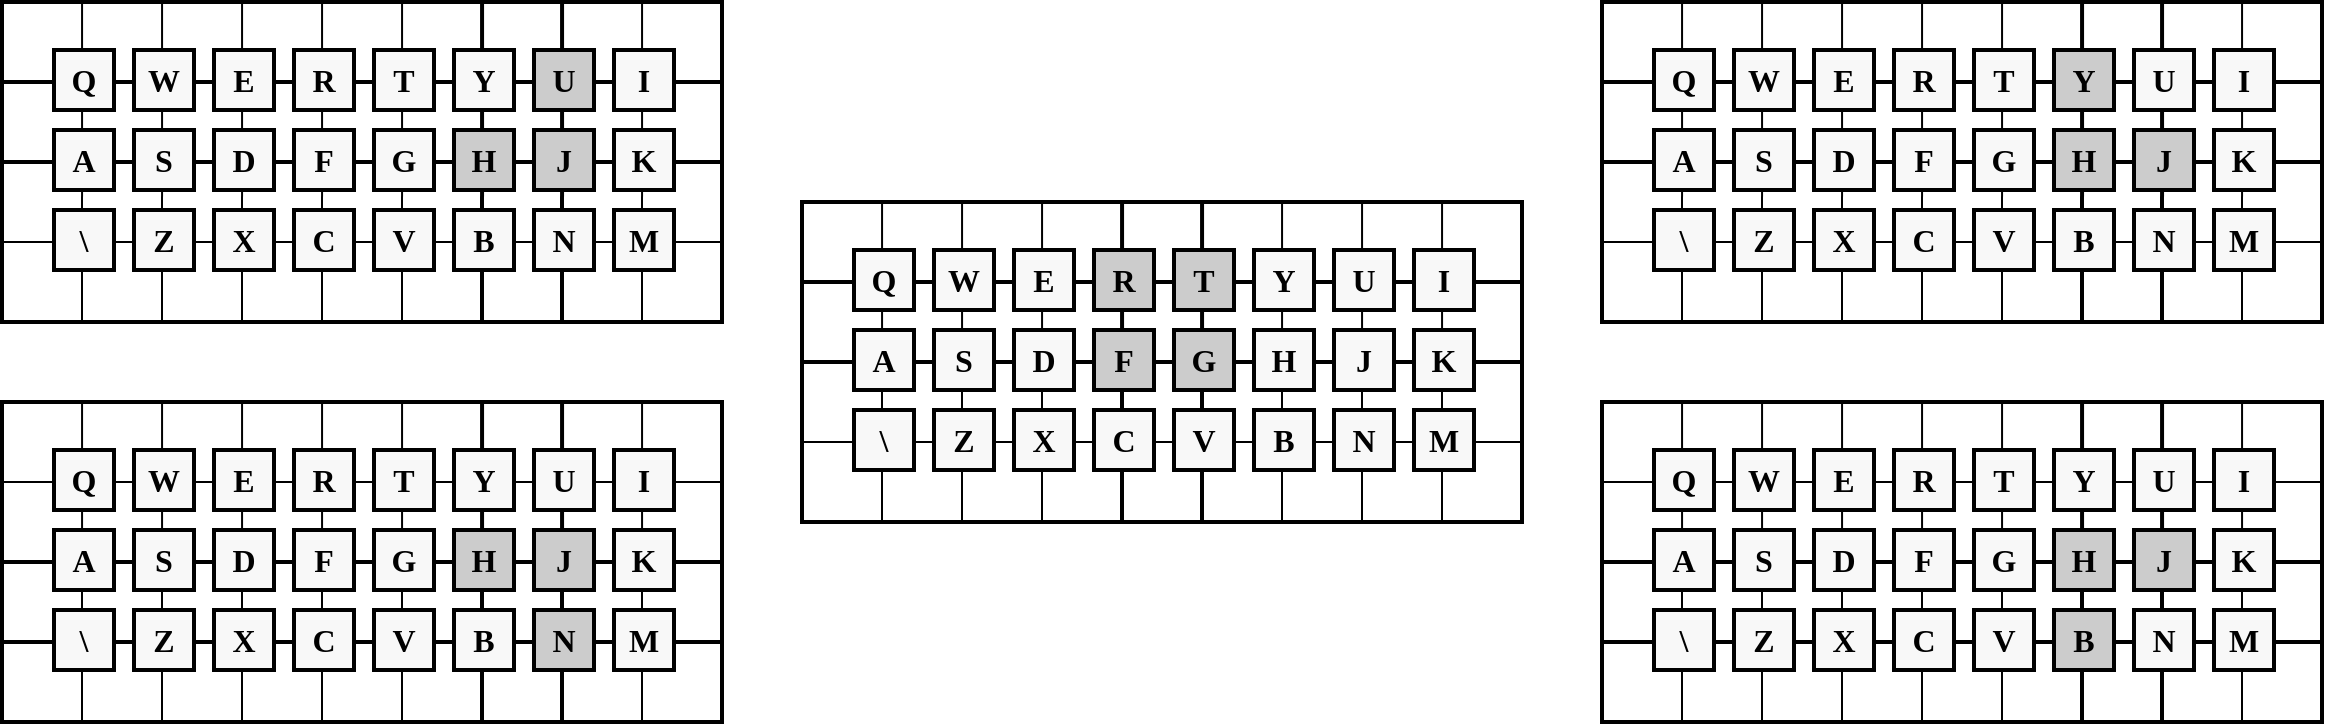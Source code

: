 <mxfile version="20.2.3" type="device"><diagram id="WP-KsI4heVfFqWbR1uX5" name="Page-1"><mxGraphModel dx="1564" dy="990" grid="1" gridSize="10" guides="1" tooltips="1" connect="1" arrows="1" fold="1" page="1" pageScale="1" pageWidth="1920" pageHeight="1200" math="0" shadow="0"><root><mxCell id="0"/><mxCell id="1" parent="0"/><mxCell id="i1GsO63XyOZ_A5ensuWM-1" value="" style="rounded=0;whiteSpace=wrap;html=1;strokeWidth=2;" vertex="1" parent="1"><mxGeometry x="120" y="240" width="360" height="160" as="geometry"/></mxCell><mxCell id="i1GsO63XyOZ_A5ensuWM-2" value="" style="endArrow=none;html=1;rounded=0;exitX=0;exitY=0.25;exitDx=0;exitDy=0;entryX=1;entryY=0.25;entryDx=0;entryDy=0;strokeWidth=2;" edge="1" parent="1"><mxGeometry width="50" height="50" relative="1" as="geometry"><mxPoint x="120" y="280" as="sourcePoint"/><mxPoint x="480" y="280" as="targetPoint"/></mxGeometry></mxCell><mxCell id="i1GsO63XyOZ_A5ensuWM-3" value="" style="endArrow=none;html=1;rounded=0;exitX=0;exitY=0.25;exitDx=0;exitDy=0;entryX=1;entryY=0.25;entryDx=0;entryDy=0;strokeWidth=2;" edge="1" parent="1"><mxGeometry width="50" height="50" relative="1" as="geometry"><mxPoint x="120" y="320" as="sourcePoint"/><mxPoint x="480" y="320" as="targetPoint"/></mxGeometry></mxCell><mxCell id="i1GsO63XyOZ_A5ensuWM-4" value="" style="endArrow=none;html=1;rounded=0;exitX=0;exitY=0.25;exitDx=0;exitDy=0;entryX=1;entryY=0.25;entryDx=0;entryDy=0;strokeWidth=1;" edge="1" parent="1"><mxGeometry width="50" height="50" relative="1" as="geometry"><mxPoint x="120" y="360" as="sourcePoint"/><mxPoint x="480" y="360" as="targetPoint"/></mxGeometry></mxCell><mxCell id="i1GsO63XyOZ_A5ensuWM-5" value="" style="endArrow=none;html=1;rounded=0;exitX=0;exitY=0.25;exitDx=0;exitDy=0;entryX=1;entryY=0.25;entryDx=0;entryDy=0;strokeWidth=1;" edge="1" parent="1"><mxGeometry width="50" height="50" relative="1" as="geometry"><mxPoint x="120" y="400" as="sourcePoint"/><mxPoint x="480" y="400" as="targetPoint"/></mxGeometry></mxCell><mxCell id="i1GsO63XyOZ_A5ensuWM-6" value="" style="endArrow=none;html=1;rounded=0;strokeWidth=1;exitX=0.114;exitY=0.005;exitDx=0;exitDy=0;exitPerimeter=0;" edge="1" parent="1"><mxGeometry width="50" height="50" relative="1" as="geometry"><mxPoint x="160.04" y="241" as="sourcePoint"/><mxPoint x="160" y="400" as="targetPoint"/></mxGeometry></mxCell><mxCell id="i1GsO63XyOZ_A5ensuWM-7" value="" style="endArrow=none;html=1;rounded=0;strokeWidth=1;exitX=0.114;exitY=0.005;exitDx=0;exitDy=0;exitPerimeter=0;" edge="1" parent="1"><mxGeometry width="50" height="50" relative="1" as="geometry"><mxPoint x="200.04" y="241" as="sourcePoint"/><mxPoint x="200" y="400" as="targetPoint"/></mxGeometry></mxCell><mxCell id="i1GsO63XyOZ_A5ensuWM-8" value="" style="endArrow=none;html=1;rounded=0;strokeWidth=1;exitX=0.114;exitY=0.005;exitDx=0;exitDy=0;exitPerimeter=0;" edge="1" parent="1"><mxGeometry width="50" height="50" relative="1" as="geometry"><mxPoint x="240.04" y="241" as="sourcePoint"/><mxPoint x="240" y="400" as="targetPoint"/></mxGeometry></mxCell><mxCell id="i1GsO63XyOZ_A5ensuWM-9" value="" style="endArrow=none;html=1;rounded=0;strokeWidth=1;exitX=0.114;exitY=0.005;exitDx=0;exitDy=0;exitPerimeter=0;" edge="1" parent="1"><mxGeometry width="50" height="50" relative="1" as="geometry"><mxPoint x="280.04" y="241" as="sourcePoint"/><mxPoint x="280" y="400" as="targetPoint"/></mxGeometry></mxCell><mxCell id="i1GsO63XyOZ_A5ensuWM-10" value="" style="endArrow=none;html=1;rounded=0;strokeWidth=1;exitX=0.114;exitY=0.005;exitDx=0;exitDy=0;exitPerimeter=0;" edge="1" parent="1"><mxGeometry width="50" height="50" relative="1" as="geometry"><mxPoint x="320.04" y="241" as="sourcePoint"/><mxPoint x="320" y="400" as="targetPoint"/></mxGeometry></mxCell><mxCell id="i1GsO63XyOZ_A5ensuWM-11" value="" style="endArrow=none;html=1;rounded=0;strokeWidth=2;exitX=0.114;exitY=0.005;exitDx=0;exitDy=0;exitPerimeter=0;" edge="1" parent="1"><mxGeometry width="50" height="50" relative="1" as="geometry"><mxPoint x="360.04" y="241" as="sourcePoint"/><mxPoint x="360" y="400" as="targetPoint"/></mxGeometry></mxCell><mxCell id="i1GsO63XyOZ_A5ensuWM-12" value="" style="endArrow=none;html=1;rounded=0;strokeWidth=2;exitX=0.114;exitY=0.005;exitDx=0;exitDy=0;exitPerimeter=0;" edge="1" parent="1"><mxGeometry width="50" height="50" relative="1" as="geometry"><mxPoint x="400.04" y="241" as="sourcePoint"/><mxPoint x="400" y="400" as="targetPoint"/></mxGeometry></mxCell><mxCell id="i1GsO63XyOZ_A5ensuWM-13" value="" style="endArrow=none;html=1;rounded=0;strokeWidth=1;exitX=0.114;exitY=0.005;exitDx=0;exitDy=0;exitPerimeter=0;" edge="1" parent="1"><mxGeometry width="50" height="50" relative="1" as="geometry"><mxPoint x="440.04" y="241" as="sourcePoint"/><mxPoint x="440" y="400" as="targetPoint"/></mxGeometry></mxCell><mxCell id="i1GsO63XyOZ_A5ensuWM-14" value="Q" style="rounded=0;whiteSpace=wrap;html=1;strokeWidth=2;fontSize=16;fontFamily=Fira Code;fontSource=https%3A%2F%2Ffonts.googleapis.com%2Fcss%3Ffamily%3DFira%2BCode;fontStyle=1;fillColor=#F8F8F8;" vertex="1" parent="1"><mxGeometry x="146" y="264" width="30" height="30" as="geometry"/></mxCell><mxCell id="i1GsO63XyOZ_A5ensuWM-50" value="W" style="rounded=0;whiteSpace=wrap;html=1;strokeWidth=2;fontSize=16;fontFamily=Fira Code;fontSource=https%3A%2F%2Ffonts.googleapis.com%2Fcss%3Ffamily%3DFira%2BCode;fontStyle=1;fillColor=#F8F8F8;" vertex="1" parent="1"><mxGeometry x="186" y="264" width="30" height="30" as="geometry"/></mxCell><mxCell id="i1GsO63XyOZ_A5ensuWM-51" value="E" style="rounded=0;whiteSpace=wrap;html=1;strokeWidth=2;fontSize=16;fontFamily=Fira Code;fontSource=https%3A%2F%2Ffonts.googleapis.com%2Fcss%3Ffamily%3DFira%2BCode;fontStyle=1;fillColor=#F8F8F8;" vertex="1" parent="1"><mxGeometry x="226" y="264" width="30" height="30" as="geometry"/></mxCell><mxCell id="i1GsO63XyOZ_A5ensuWM-52" value="R" style="rounded=0;whiteSpace=wrap;html=1;strokeWidth=2;fontSize=16;fontFamily=Fira Code;fontSource=https%3A%2F%2Ffonts.googleapis.com%2Fcss%3Ffamily%3DFira%2BCode;fontStyle=1;fillColor=#F8F8F8;" vertex="1" parent="1"><mxGeometry x="266" y="264" width="30" height="30" as="geometry"/></mxCell><mxCell id="i1GsO63XyOZ_A5ensuWM-53" value="T" style="rounded=0;whiteSpace=wrap;html=1;strokeWidth=2;fontSize=16;fontFamily=Fira Code;fontSource=https%3A%2F%2Ffonts.googleapis.com%2Fcss%3Ffamily%3DFira%2BCode;fontStyle=1;fillColor=#F8F8F8;" vertex="1" parent="1"><mxGeometry x="306" y="264" width="30" height="30" as="geometry"/></mxCell><mxCell id="i1GsO63XyOZ_A5ensuWM-54" value="Y" style="rounded=0;whiteSpace=wrap;html=1;strokeWidth=2;fontSize=16;fontFamily=Fira Code;fontSource=https%3A%2F%2Ffonts.googleapis.com%2Fcss%3Ffamily%3DFira%2BCode;fontStyle=1;fillColor=#F8F8F8;" vertex="1" parent="1"><mxGeometry x="346" y="264" width="30" height="30" as="geometry"/></mxCell><mxCell id="i1GsO63XyOZ_A5ensuWM-55" value="U" style="rounded=0;whiteSpace=wrap;html=1;strokeWidth=2;fontSize=16;fontFamily=Fira Code;fontSource=https%3A%2F%2Ffonts.googleapis.com%2Fcss%3Ffamily%3DFira%2BCode;fontStyle=1;fillColor=#CCCCCC;" vertex="1" parent="1"><mxGeometry x="386" y="264" width="30" height="30" as="geometry"/></mxCell><mxCell id="i1GsO63XyOZ_A5ensuWM-56" value="I" style="rounded=0;whiteSpace=wrap;html=1;strokeWidth=2;fontSize=16;fontFamily=Fira Code;fontSource=https%3A%2F%2Ffonts.googleapis.com%2Fcss%3Ffamily%3DFira%2BCode;fontStyle=1;fillColor=#F8F8F8;" vertex="1" parent="1"><mxGeometry x="426" y="264" width="30" height="30" as="geometry"/></mxCell><mxCell id="i1GsO63XyOZ_A5ensuWM-57" value="A" style="rounded=0;whiteSpace=wrap;html=1;strokeWidth=2;fontSize=16;fontFamily=Fira Code;fontSource=https%3A%2F%2Ffonts.googleapis.com%2Fcss%3Ffamily%3DFira%2BCode;fontStyle=1;fillColor=#F8F8F8;" vertex="1" parent="1"><mxGeometry x="146" y="304" width="30" height="30" as="geometry"/></mxCell><mxCell id="i1GsO63XyOZ_A5ensuWM-58" value="S" style="rounded=0;whiteSpace=wrap;html=1;strokeWidth=2;fontSize=16;fontFamily=Fira Code;fontSource=https%3A%2F%2Ffonts.googleapis.com%2Fcss%3Ffamily%3DFira%2BCode;fontStyle=1;fillColor=#F8F8F8;" vertex="1" parent="1"><mxGeometry x="186" y="304" width="30" height="30" as="geometry"/></mxCell><mxCell id="i1GsO63XyOZ_A5ensuWM-59" value="D" style="rounded=0;whiteSpace=wrap;html=1;strokeWidth=2;fontSize=16;fontFamily=Fira Code;fontSource=https%3A%2F%2Ffonts.googleapis.com%2Fcss%3Ffamily%3DFira%2BCode;fontStyle=1;fillColor=#F8F8F8;" vertex="1" parent="1"><mxGeometry x="226" y="304" width="30" height="30" as="geometry"/></mxCell><mxCell id="i1GsO63XyOZ_A5ensuWM-60" value="F" style="rounded=0;whiteSpace=wrap;html=1;strokeWidth=2;fontSize=16;fontFamily=Fira Code;fontSource=https%3A%2F%2Ffonts.googleapis.com%2Fcss%3Ffamily%3DFira%2BCode;fontStyle=1;fillColor=#F8F8F8;" vertex="1" parent="1"><mxGeometry x="266" y="304" width="30" height="30" as="geometry"/></mxCell><mxCell id="i1GsO63XyOZ_A5ensuWM-61" value="G" style="rounded=0;whiteSpace=wrap;html=1;strokeWidth=2;fontSize=16;fontFamily=Fira Code;fontSource=https%3A%2F%2Ffonts.googleapis.com%2Fcss%3Ffamily%3DFira%2BCode;fontStyle=1;fillColor=#F8F8F8;" vertex="1" parent="1"><mxGeometry x="306" y="304" width="30" height="30" as="geometry"/></mxCell><mxCell id="i1GsO63XyOZ_A5ensuWM-62" value="H" style="rounded=0;whiteSpace=wrap;html=1;strokeWidth=2;fontSize=16;fontFamily=Fira Code;fontSource=https%3A%2F%2Ffonts.googleapis.com%2Fcss%3Ffamily%3DFira%2BCode;fontStyle=1;fillColor=#CCCCCC;" vertex="1" parent="1"><mxGeometry x="346" y="304" width="30" height="30" as="geometry"/></mxCell><mxCell id="i1GsO63XyOZ_A5ensuWM-63" value="J" style="rounded=0;whiteSpace=wrap;html=1;strokeWidth=2;fontSize=16;fontFamily=Fira Code;fontSource=https%3A%2F%2Ffonts.googleapis.com%2Fcss%3Ffamily%3DFira%2BCode;fontStyle=1;fillColor=#CCCCCC;" vertex="1" parent="1"><mxGeometry x="386" y="304" width="30" height="30" as="geometry"/></mxCell><mxCell id="i1GsO63XyOZ_A5ensuWM-64" value="K" style="rounded=0;whiteSpace=wrap;html=1;strokeWidth=2;fontSize=16;fontFamily=Fira Code;fontSource=https%3A%2F%2Ffonts.googleapis.com%2Fcss%3Ffamily%3DFira%2BCode;fontStyle=1;fillColor=#F8F8F8;" vertex="1" parent="1"><mxGeometry x="426" y="304" width="30" height="30" as="geometry"/></mxCell><mxCell id="i1GsO63XyOZ_A5ensuWM-65" value="\" style="rounded=0;whiteSpace=wrap;html=1;strokeWidth=2;fontSize=16;fontFamily=Fira Code;fontSource=https%3A%2F%2Ffonts.googleapis.com%2Fcss%3Ffamily%3DFira%2BCode;fontStyle=1;fillColor=#F8F8F8;" vertex="1" parent="1"><mxGeometry x="146" y="344" width="30" height="30" as="geometry"/></mxCell><mxCell id="i1GsO63XyOZ_A5ensuWM-66" value="Z" style="rounded=0;whiteSpace=wrap;html=1;strokeWidth=2;fontSize=16;fontFamily=Fira Code;fontSource=https%3A%2F%2Ffonts.googleapis.com%2Fcss%3Ffamily%3DFira%2BCode;fontStyle=1;fillColor=#F8F8F8;" vertex="1" parent="1"><mxGeometry x="186" y="344" width="30" height="30" as="geometry"/></mxCell><mxCell id="i1GsO63XyOZ_A5ensuWM-67" value="X" style="rounded=0;whiteSpace=wrap;html=1;strokeWidth=2;fontSize=16;fontFamily=Fira Code;fontSource=https%3A%2F%2Ffonts.googleapis.com%2Fcss%3Ffamily%3DFira%2BCode;fontStyle=1;fillColor=#F8F8F8;" vertex="1" parent="1"><mxGeometry x="226" y="344" width="30" height="30" as="geometry"/></mxCell><mxCell id="i1GsO63XyOZ_A5ensuWM-68" value="C" style="rounded=0;whiteSpace=wrap;html=1;strokeWidth=2;fontSize=16;fontFamily=Fira Code;fontSource=https%3A%2F%2Ffonts.googleapis.com%2Fcss%3Ffamily%3DFira%2BCode;fontStyle=1;fillColor=#F8F8F8;" vertex="1" parent="1"><mxGeometry x="266" y="344" width="30" height="30" as="geometry"/></mxCell><mxCell id="i1GsO63XyOZ_A5ensuWM-69" value="V" style="rounded=0;whiteSpace=wrap;html=1;strokeWidth=2;fontSize=16;fontFamily=Fira Code;fontSource=https%3A%2F%2Ffonts.googleapis.com%2Fcss%3Ffamily%3DFira%2BCode;fontStyle=1;fillColor=#F8F8F8;" vertex="1" parent="1"><mxGeometry x="306" y="344" width="30" height="30" as="geometry"/></mxCell><mxCell id="i1GsO63XyOZ_A5ensuWM-70" value="B" style="rounded=0;whiteSpace=wrap;html=1;strokeWidth=2;fontSize=16;fontFamily=Fira Code;fontSource=https%3A%2F%2Ffonts.googleapis.com%2Fcss%3Ffamily%3DFira%2BCode;fontStyle=1;fillColor=#F8F8F8;" vertex="1" parent="1"><mxGeometry x="346" y="344" width="30" height="30" as="geometry"/></mxCell><mxCell id="i1GsO63XyOZ_A5ensuWM-71" value="N" style="rounded=0;whiteSpace=wrap;html=1;strokeWidth=2;fontSize=16;fontFamily=Fira Code;fontSource=https%3A%2F%2Ffonts.googleapis.com%2Fcss%3Ffamily%3DFira%2BCode;fontStyle=1;fillColor=#F8F8F8;" vertex="1" parent="1"><mxGeometry x="386" y="344" width="30" height="30" as="geometry"/></mxCell><mxCell id="i1GsO63XyOZ_A5ensuWM-72" value="M" style="rounded=0;whiteSpace=wrap;html=1;strokeWidth=2;fontSize=16;fontFamily=Fira Code;fontSource=https%3A%2F%2Ffonts.googleapis.com%2Fcss%3Ffamily%3DFira%2BCode;fontStyle=1;fillColor=#F8F8F8;" vertex="1" parent="1"><mxGeometry x="426" y="344" width="30" height="30" as="geometry"/></mxCell><mxCell id="i1GsO63XyOZ_A5ensuWM-81" value="" style="rounded=0;whiteSpace=wrap;html=1;strokeWidth=2;" vertex="1" parent="1"><mxGeometry x="120" y="440" width="360" height="160" as="geometry"/></mxCell><mxCell id="i1GsO63XyOZ_A5ensuWM-82" value="" style="endArrow=none;html=1;rounded=0;exitX=0;exitY=0.25;exitDx=0;exitDy=0;entryX=1;entryY=0.25;entryDx=0;entryDy=0;strokeWidth=1;" edge="1" parent="1"><mxGeometry width="50" height="50" relative="1" as="geometry"><mxPoint x="120" y="480" as="sourcePoint"/><mxPoint x="480.0" y="480" as="targetPoint"/></mxGeometry></mxCell><mxCell id="i1GsO63XyOZ_A5ensuWM-83" value="" style="endArrow=none;html=1;rounded=0;exitX=0;exitY=0.25;exitDx=0;exitDy=0;entryX=1;entryY=0.25;entryDx=0;entryDy=0;strokeWidth=2;" edge="1" parent="1"><mxGeometry width="50" height="50" relative="1" as="geometry"><mxPoint x="120" y="520" as="sourcePoint"/><mxPoint x="480.0" y="520" as="targetPoint"/></mxGeometry></mxCell><mxCell id="i1GsO63XyOZ_A5ensuWM-84" value="" style="endArrow=none;html=1;rounded=0;exitX=0;exitY=0.25;exitDx=0;exitDy=0;entryX=1;entryY=0.25;entryDx=0;entryDy=0;strokeWidth=2;" edge="1" parent="1"><mxGeometry width="50" height="50" relative="1" as="geometry"><mxPoint x="120" y="560" as="sourcePoint"/><mxPoint x="480.0" y="560" as="targetPoint"/></mxGeometry></mxCell><mxCell id="i1GsO63XyOZ_A5ensuWM-85" value="" style="endArrow=none;html=1;rounded=0;exitX=0;exitY=0.25;exitDx=0;exitDy=0;entryX=1;entryY=0.25;entryDx=0;entryDy=0;strokeWidth=1;" edge="1" parent="1"><mxGeometry width="50" height="50" relative="1" as="geometry"><mxPoint x="120" y="600" as="sourcePoint"/><mxPoint x="480.0" y="600" as="targetPoint"/></mxGeometry></mxCell><mxCell id="i1GsO63XyOZ_A5ensuWM-86" value="" style="endArrow=none;html=1;rounded=0;strokeWidth=1;exitX=0.114;exitY=0.005;exitDx=0;exitDy=0;exitPerimeter=0;" edge="1" parent="1"><mxGeometry width="50" height="50" relative="1" as="geometry"><mxPoint x="160.04" y="441" as="sourcePoint"/><mxPoint x="160" y="600" as="targetPoint"/></mxGeometry></mxCell><mxCell id="i1GsO63XyOZ_A5ensuWM-87" value="" style="endArrow=none;html=1;rounded=0;strokeWidth=1;exitX=0.114;exitY=0.005;exitDx=0;exitDy=0;exitPerimeter=0;" edge="1" parent="1"><mxGeometry width="50" height="50" relative="1" as="geometry"><mxPoint x="200.04" y="441" as="sourcePoint"/><mxPoint x="200" y="600" as="targetPoint"/></mxGeometry></mxCell><mxCell id="i1GsO63XyOZ_A5ensuWM-88" value="" style="endArrow=none;html=1;rounded=0;strokeWidth=1;exitX=0.114;exitY=0.005;exitDx=0;exitDy=0;exitPerimeter=0;" edge="1" parent="1"><mxGeometry width="50" height="50" relative="1" as="geometry"><mxPoint x="240.04" y="441" as="sourcePoint"/><mxPoint x="240" y="600" as="targetPoint"/></mxGeometry></mxCell><mxCell id="i1GsO63XyOZ_A5ensuWM-89" value="" style="endArrow=none;html=1;rounded=0;strokeWidth=1;exitX=0.114;exitY=0.005;exitDx=0;exitDy=0;exitPerimeter=0;" edge="1" parent="1"><mxGeometry width="50" height="50" relative="1" as="geometry"><mxPoint x="280.04" y="441" as="sourcePoint"/><mxPoint x="280" y="600" as="targetPoint"/></mxGeometry></mxCell><mxCell id="i1GsO63XyOZ_A5ensuWM-90" value="" style="endArrow=none;html=1;rounded=0;strokeWidth=1;exitX=0.114;exitY=0.005;exitDx=0;exitDy=0;exitPerimeter=0;" edge="1" parent="1"><mxGeometry width="50" height="50" relative="1" as="geometry"><mxPoint x="320.04" y="441" as="sourcePoint"/><mxPoint x="320" y="600" as="targetPoint"/></mxGeometry></mxCell><mxCell id="i1GsO63XyOZ_A5ensuWM-91" value="" style="endArrow=none;html=1;rounded=0;strokeWidth=2;exitX=0.114;exitY=0.005;exitDx=0;exitDy=0;exitPerimeter=0;" edge="1" parent="1"><mxGeometry width="50" height="50" relative="1" as="geometry"><mxPoint x="360.04" y="441" as="sourcePoint"/><mxPoint x="360" y="600" as="targetPoint"/></mxGeometry></mxCell><mxCell id="i1GsO63XyOZ_A5ensuWM-92" value="" style="endArrow=none;html=1;rounded=0;strokeWidth=2;exitX=0.114;exitY=0.005;exitDx=0;exitDy=0;exitPerimeter=0;" edge="1" parent="1"><mxGeometry width="50" height="50" relative="1" as="geometry"><mxPoint x="400.04" y="441" as="sourcePoint"/><mxPoint x="400" y="600" as="targetPoint"/></mxGeometry></mxCell><mxCell id="i1GsO63XyOZ_A5ensuWM-93" value="" style="endArrow=none;html=1;rounded=0;strokeWidth=1;exitX=0.114;exitY=0.005;exitDx=0;exitDy=0;exitPerimeter=0;" edge="1" parent="1"><mxGeometry width="50" height="50" relative="1" as="geometry"><mxPoint x="440.04" y="441" as="sourcePoint"/><mxPoint x="440" y="600" as="targetPoint"/></mxGeometry></mxCell><mxCell id="i1GsO63XyOZ_A5ensuWM-94" value="Q" style="rounded=0;whiteSpace=wrap;html=1;strokeWidth=2;fontSize=16;fontFamily=Fira Code;fontSource=https%3A%2F%2Ffonts.googleapis.com%2Fcss%3Ffamily%3DFira%2BCode;fontStyle=1;fillColor=#F8F8F8;" vertex="1" parent="1"><mxGeometry x="146" y="464" width="30" height="30" as="geometry"/></mxCell><mxCell id="i1GsO63XyOZ_A5ensuWM-95" value="W" style="rounded=0;whiteSpace=wrap;html=1;strokeWidth=2;fontSize=16;fontFamily=Fira Code;fontSource=https%3A%2F%2Ffonts.googleapis.com%2Fcss%3Ffamily%3DFira%2BCode;fontStyle=1;fillColor=#F8F8F8;" vertex="1" parent="1"><mxGeometry x="186" y="464" width="30" height="30" as="geometry"/></mxCell><mxCell id="i1GsO63XyOZ_A5ensuWM-96" value="E" style="rounded=0;whiteSpace=wrap;html=1;strokeWidth=2;fontSize=16;fontFamily=Fira Code;fontSource=https%3A%2F%2Ffonts.googleapis.com%2Fcss%3Ffamily%3DFira%2BCode;fontStyle=1;fillColor=#F8F8F8;" vertex="1" parent="1"><mxGeometry x="226" y="464" width="30" height="30" as="geometry"/></mxCell><mxCell id="i1GsO63XyOZ_A5ensuWM-97" value="R" style="rounded=0;whiteSpace=wrap;html=1;strokeWidth=2;fontSize=16;fontFamily=Fira Code;fontSource=https%3A%2F%2Ffonts.googleapis.com%2Fcss%3Ffamily%3DFira%2BCode;fontStyle=1;fillColor=#F8F8F8;" vertex="1" parent="1"><mxGeometry x="266" y="464" width="30" height="30" as="geometry"/></mxCell><mxCell id="i1GsO63XyOZ_A5ensuWM-98" value="T" style="rounded=0;whiteSpace=wrap;html=1;strokeWidth=2;fontSize=16;fontFamily=Fira Code;fontSource=https%3A%2F%2Ffonts.googleapis.com%2Fcss%3Ffamily%3DFira%2BCode;fontStyle=1;fillColor=#F8F8F8;" vertex="1" parent="1"><mxGeometry x="306" y="464" width="30" height="30" as="geometry"/></mxCell><mxCell id="i1GsO63XyOZ_A5ensuWM-99" value="Y" style="rounded=0;whiteSpace=wrap;html=1;strokeWidth=2;fontSize=16;fontFamily=Fira Code;fontSource=https%3A%2F%2Ffonts.googleapis.com%2Fcss%3Ffamily%3DFira%2BCode;fontStyle=1;fillColor=#F8F8F8;" vertex="1" parent="1"><mxGeometry x="346" y="464" width="30" height="30" as="geometry"/></mxCell><mxCell id="i1GsO63XyOZ_A5ensuWM-100" value="U" style="rounded=0;whiteSpace=wrap;html=1;strokeWidth=2;fontSize=16;fontFamily=Fira Code;fontSource=https%3A%2F%2Ffonts.googleapis.com%2Fcss%3Ffamily%3DFira%2BCode;fontStyle=1;fillColor=#F8F8F8;" vertex="1" parent="1"><mxGeometry x="386" y="464" width="30" height="30" as="geometry"/></mxCell><mxCell id="i1GsO63XyOZ_A5ensuWM-101" value="I" style="rounded=0;whiteSpace=wrap;html=1;strokeWidth=2;fontSize=16;fontFamily=Fira Code;fontSource=https%3A%2F%2Ffonts.googleapis.com%2Fcss%3Ffamily%3DFira%2BCode;fontStyle=1;fillColor=#F8F8F8;" vertex="1" parent="1"><mxGeometry x="426" y="464" width="30" height="30" as="geometry"/></mxCell><mxCell id="i1GsO63XyOZ_A5ensuWM-102" value="A" style="rounded=0;whiteSpace=wrap;html=1;strokeWidth=2;fontSize=16;fontFamily=Fira Code;fontSource=https%3A%2F%2Ffonts.googleapis.com%2Fcss%3Ffamily%3DFira%2BCode;fontStyle=1;fillColor=#F8F8F8;" vertex="1" parent="1"><mxGeometry x="146" y="504" width="30" height="30" as="geometry"/></mxCell><mxCell id="i1GsO63XyOZ_A5ensuWM-103" value="S" style="rounded=0;whiteSpace=wrap;html=1;strokeWidth=2;fontSize=16;fontFamily=Fira Code;fontSource=https%3A%2F%2Ffonts.googleapis.com%2Fcss%3Ffamily%3DFira%2BCode;fontStyle=1;fillColor=#F8F8F8;" vertex="1" parent="1"><mxGeometry x="186" y="504" width="30" height="30" as="geometry"/></mxCell><mxCell id="i1GsO63XyOZ_A5ensuWM-104" value="D" style="rounded=0;whiteSpace=wrap;html=1;strokeWidth=2;fontSize=16;fontFamily=Fira Code;fontSource=https%3A%2F%2Ffonts.googleapis.com%2Fcss%3Ffamily%3DFira%2BCode;fontStyle=1;fillColor=#F8F8F8;" vertex="1" parent="1"><mxGeometry x="226" y="504" width="30" height="30" as="geometry"/></mxCell><mxCell id="i1GsO63XyOZ_A5ensuWM-105" value="F" style="rounded=0;whiteSpace=wrap;html=1;strokeWidth=2;fontSize=16;fontFamily=Fira Code;fontSource=https%3A%2F%2Ffonts.googleapis.com%2Fcss%3Ffamily%3DFira%2BCode;fontStyle=1;fillColor=#F8F8F8;" vertex="1" parent="1"><mxGeometry x="266" y="504" width="30" height="30" as="geometry"/></mxCell><mxCell id="i1GsO63XyOZ_A5ensuWM-106" value="G" style="rounded=0;whiteSpace=wrap;html=1;strokeWidth=2;fontSize=16;fontFamily=Fira Code;fontSource=https%3A%2F%2Ffonts.googleapis.com%2Fcss%3Ffamily%3DFira%2BCode;fontStyle=1;fillColor=#F8F8F8;" vertex="1" parent="1"><mxGeometry x="306" y="504" width="30" height="30" as="geometry"/></mxCell><mxCell id="i1GsO63XyOZ_A5ensuWM-107" value="H" style="rounded=0;whiteSpace=wrap;html=1;strokeWidth=2;fontSize=16;fontFamily=Fira Code;fontSource=https%3A%2F%2Ffonts.googleapis.com%2Fcss%3Ffamily%3DFira%2BCode;fontStyle=1;fillColor=#CCCCCC;" vertex="1" parent="1"><mxGeometry x="346" y="504" width="30" height="30" as="geometry"/></mxCell><mxCell id="i1GsO63XyOZ_A5ensuWM-108" value="J" style="rounded=0;whiteSpace=wrap;html=1;strokeWidth=2;fontSize=16;fontFamily=Fira Code;fontSource=https%3A%2F%2Ffonts.googleapis.com%2Fcss%3Ffamily%3DFira%2BCode;fontStyle=1;fillColor=#CCCCCC;" vertex="1" parent="1"><mxGeometry x="386" y="504" width="30" height="30" as="geometry"/></mxCell><mxCell id="i1GsO63XyOZ_A5ensuWM-109" value="K" style="rounded=0;whiteSpace=wrap;html=1;strokeWidth=2;fontSize=16;fontFamily=Fira Code;fontSource=https%3A%2F%2Ffonts.googleapis.com%2Fcss%3Ffamily%3DFira%2BCode;fontStyle=1;fillColor=#F8F8F8;" vertex="1" parent="1"><mxGeometry x="426" y="504" width="30" height="30" as="geometry"/></mxCell><mxCell id="i1GsO63XyOZ_A5ensuWM-110" value="\" style="rounded=0;whiteSpace=wrap;html=1;strokeWidth=2;fontSize=16;fontFamily=Fira Code;fontSource=https%3A%2F%2Ffonts.googleapis.com%2Fcss%3Ffamily%3DFira%2BCode;fontStyle=1;fillColor=#F8F8F8;" vertex="1" parent="1"><mxGeometry x="146" y="544" width="30" height="30" as="geometry"/></mxCell><mxCell id="i1GsO63XyOZ_A5ensuWM-111" value="Z" style="rounded=0;whiteSpace=wrap;html=1;strokeWidth=2;fontSize=16;fontFamily=Fira Code;fontSource=https%3A%2F%2Ffonts.googleapis.com%2Fcss%3Ffamily%3DFira%2BCode;fontStyle=1;fillColor=#F8F8F8;" vertex="1" parent="1"><mxGeometry x="186" y="544" width="30" height="30" as="geometry"/></mxCell><mxCell id="i1GsO63XyOZ_A5ensuWM-112" value="X" style="rounded=0;whiteSpace=wrap;html=1;strokeWidth=2;fontSize=16;fontFamily=Fira Code;fontSource=https%3A%2F%2Ffonts.googleapis.com%2Fcss%3Ffamily%3DFira%2BCode;fontStyle=1;fillColor=#F8F8F8;" vertex="1" parent="1"><mxGeometry x="226" y="544" width="30" height="30" as="geometry"/></mxCell><mxCell id="i1GsO63XyOZ_A5ensuWM-113" value="C" style="rounded=0;whiteSpace=wrap;html=1;strokeWidth=2;fontSize=16;fontFamily=Fira Code;fontSource=https%3A%2F%2Ffonts.googleapis.com%2Fcss%3Ffamily%3DFira%2BCode;fontStyle=1;fillColor=#F8F8F8;" vertex="1" parent="1"><mxGeometry x="266" y="544" width="30" height="30" as="geometry"/></mxCell><mxCell id="i1GsO63XyOZ_A5ensuWM-114" value="V" style="rounded=0;whiteSpace=wrap;html=1;strokeWidth=2;fontSize=16;fontFamily=Fira Code;fontSource=https%3A%2F%2Ffonts.googleapis.com%2Fcss%3Ffamily%3DFira%2BCode;fontStyle=1;fillColor=#F8F8F8;" vertex="1" parent="1"><mxGeometry x="306" y="544" width="30" height="30" as="geometry"/></mxCell><mxCell id="i1GsO63XyOZ_A5ensuWM-115" value="B" style="rounded=0;whiteSpace=wrap;html=1;strokeWidth=2;fontSize=16;fontFamily=Fira Code;fontSource=https%3A%2F%2Ffonts.googleapis.com%2Fcss%3Ffamily%3DFira%2BCode;fontStyle=1;fillColor=#F8F8F8;" vertex="1" parent="1"><mxGeometry x="346" y="544" width="30" height="30" as="geometry"/></mxCell><mxCell id="i1GsO63XyOZ_A5ensuWM-116" value="N" style="rounded=0;whiteSpace=wrap;html=1;strokeWidth=2;fontSize=16;fontFamily=Fira Code;fontSource=https%3A%2F%2Ffonts.googleapis.com%2Fcss%3Ffamily%3DFira%2BCode;fontStyle=1;fillColor=#CCCCCC;" vertex="1" parent="1"><mxGeometry x="386" y="544" width="30" height="30" as="geometry"/></mxCell><mxCell id="i1GsO63XyOZ_A5ensuWM-117" value="M" style="rounded=0;whiteSpace=wrap;html=1;strokeWidth=2;fontSize=16;fontFamily=Fira Code;fontSource=https%3A%2F%2Ffonts.googleapis.com%2Fcss%3Ffamily%3DFira%2BCode;fontStyle=1;fillColor=#F8F8F8;" vertex="1" parent="1"><mxGeometry x="426" y="544" width="30" height="30" as="geometry"/></mxCell><mxCell id="i1GsO63XyOZ_A5ensuWM-155" value="" style="rounded=0;whiteSpace=wrap;html=1;strokeWidth=2;" vertex="1" parent="1"><mxGeometry x="520" y="340" width="360" height="160" as="geometry"/></mxCell><mxCell id="i1GsO63XyOZ_A5ensuWM-156" value="" style="endArrow=none;html=1;rounded=0;exitX=0;exitY=0.25;exitDx=0;exitDy=0;entryX=1;entryY=0.25;entryDx=0;entryDy=0;strokeWidth=2;" edge="1" parent="1"><mxGeometry width="50" height="50" relative="1" as="geometry"><mxPoint x="520" y="380" as="sourcePoint"/><mxPoint x="880.0" y="380" as="targetPoint"/></mxGeometry></mxCell><mxCell id="i1GsO63XyOZ_A5ensuWM-157" value="" style="endArrow=none;html=1;rounded=0;exitX=0;exitY=0.25;exitDx=0;exitDy=0;entryX=1;entryY=0.25;entryDx=0;entryDy=0;strokeWidth=2;" edge="1" parent="1"><mxGeometry width="50" height="50" relative="1" as="geometry"><mxPoint x="520" y="420" as="sourcePoint"/><mxPoint x="880.0" y="420" as="targetPoint"/></mxGeometry></mxCell><mxCell id="i1GsO63XyOZ_A5ensuWM-158" value="" style="endArrow=none;html=1;rounded=0;exitX=0;exitY=0.25;exitDx=0;exitDy=0;entryX=1;entryY=0.25;entryDx=0;entryDy=0;strokeWidth=1;" edge="1" parent="1"><mxGeometry width="50" height="50" relative="1" as="geometry"><mxPoint x="520" y="460" as="sourcePoint"/><mxPoint x="880.0" y="460" as="targetPoint"/></mxGeometry></mxCell><mxCell id="i1GsO63XyOZ_A5ensuWM-159" value="" style="endArrow=none;html=1;rounded=0;exitX=0;exitY=0.25;exitDx=0;exitDy=0;entryX=1;entryY=0.25;entryDx=0;entryDy=0;strokeWidth=1;" edge="1" parent="1"><mxGeometry width="50" height="50" relative="1" as="geometry"><mxPoint x="520" y="500" as="sourcePoint"/><mxPoint x="880.0" y="500" as="targetPoint"/></mxGeometry></mxCell><mxCell id="i1GsO63XyOZ_A5ensuWM-160" value="" style="endArrow=none;html=1;rounded=0;strokeWidth=1;exitX=0.114;exitY=0.005;exitDx=0;exitDy=0;exitPerimeter=0;" edge="1" parent="1"><mxGeometry width="50" height="50" relative="1" as="geometry"><mxPoint x="560.04" y="341" as="sourcePoint"/><mxPoint x="560" y="500" as="targetPoint"/></mxGeometry></mxCell><mxCell id="i1GsO63XyOZ_A5ensuWM-161" value="" style="endArrow=none;html=1;rounded=0;strokeWidth=1;exitX=0.114;exitY=0.005;exitDx=0;exitDy=0;exitPerimeter=0;" edge="1" parent="1"><mxGeometry width="50" height="50" relative="1" as="geometry"><mxPoint x="600.04" y="341" as="sourcePoint"/><mxPoint x="600" y="500" as="targetPoint"/></mxGeometry></mxCell><mxCell id="i1GsO63XyOZ_A5ensuWM-162" value="" style="endArrow=none;html=1;rounded=0;strokeWidth=1;exitX=0.114;exitY=0.005;exitDx=0;exitDy=0;exitPerimeter=0;" edge="1" parent="1"><mxGeometry width="50" height="50" relative="1" as="geometry"><mxPoint x="640.04" y="341" as="sourcePoint"/><mxPoint x="640" y="500" as="targetPoint"/></mxGeometry></mxCell><mxCell id="i1GsO63XyOZ_A5ensuWM-163" value="" style="endArrow=none;html=1;rounded=0;strokeWidth=2;exitX=0.114;exitY=0.005;exitDx=0;exitDy=0;exitPerimeter=0;" edge="1" parent="1"><mxGeometry width="50" height="50" relative="1" as="geometry"><mxPoint x="680.04" y="341" as="sourcePoint"/><mxPoint x="680" y="500" as="targetPoint"/></mxGeometry></mxCell><mxCell id="i1GsO63XyOZ_A5ensuWM-164" value="" style="endArrow=none;html=1;rounded=0;strokeWidth=2;exitX=0.114;exitY=0.005;exitDx=0;exitDy=0;exitPerimeter=0;" edge="1" parent="1"><mxGeometry width="50" height="50" relative="1" as="geometry"><mxPoint x="720.04" y="341" as="sourcePoint"/><mxPoint x="720" y="500" as="targetPoint"/></mxGeometry></mxCell><mxCell id="i1GsO63XyOZ_A5ensuWM-165" value="" style="endArrow=none;html=1;rounded=0;strokeWidth=1;exitX=0.114;exitY=0.005;exitDx=0;exitDy=0;exitPerimeter=0;" edge="1" parent="1"><mxGeometry width="50" height="50" relative="1" as="geometry"><mxPoint x="760.04" y="341" as="sourcePoint"/><mxPoint x="760" y="500" as="targetPoint"/></mxGeometry></mxCell><mxCell id="i1GsO63XyOZ_A5ensuWM-166" value="" style="endArrow=none;html=1;rounded=0;strokeWidth=1;exitX=0.114;exitY=0.005;exitDx=0;exitDy=0;exitPerimeter=0;" edge="1" parent="1"><mxGeometry width="50" height="50" relative="1" as="geometry"><mxPoint x="800.04" y="341" as="sourcePoint"/><mxPoint x="800" y="500" as="targetPoint"/></mxGeometry></mxCell><mxCell id="i1GsO63XyOZ_A5ensuWM-167" value="" style="endArrow=none;html=1;rounded=0;strokeWidth=1;exitX=0.114;exitY=0.005;exitDx=0;exitDy=0;exitPerimeter=0;" edge="1" parent="1"><mxGeometry width="50" height="50" relative="1" as="geometry"><mxPoint x="840.04" y="341" as="sourcePoint"/><mxPoint x="840" y="500" as="targetPoint"/></mxGeometry></mxCell><mxCell id="i1GsO63XyOZ_A5ensuWM-168" value="Q" style="rounded=0;whiteSpace=wrap;html=1;strokeWidth=2;fontSize=16;fontFamily=Fira Code;fontSource=https%3A%2F%2Ffonts.googleapis.com%2Fcss%3Ffamily%3DFira%2BCode;fontStyle=1;fillColor=#F8F8F8;" vertex="1" parent="1"><mxGeometry x="546" y="364" width="30" height="30" as="geometry"/></mxCell><mxCell id="i1GsO63XyOZ_A5ensuWM-169" value="W" style="rounded=0;whiteSpace=wrap;html=1;strokeWidth=2;fontSize=16;fontFamily=Fira Code;fontSource=https%3A%2F%2Ffonts.googleapis.com%2Fcss%3Ffamily%3DFira%2BCode;fontStyle=1;fillColor=#F8F8F8;" vertex="1" parent="1"><mxGeometry x="586" y="364" width="30" height="30" as="geometry"/></mxCell><mxCell id="i1GsO63XyOZ_A5ensuWM-170" value="E" style="rounded=0;whiteSpace=wrap;html=1;strokeWidth=2;fontSize=16;fontFamily=Fira Code;fontSource=https%3A%2F%2Ffonts.googleapis.com%2Fcss%3Ffamily%3DFira%2BCode;fontStyle=1;fillColor=#F8F8F8;" vertex="1" parent="1"><mxGeometry x="626" y="364" width="30" height="30" as="geometry"/></mxCell><mxCell id="i1GsO63XyOZ_A5ensuWM-171" value="R" style="rounded=0;whiteSpace=wrap;html=1;strokeWidth=2;fontSize=16;fontFamily=Fira Code;fontSource=https%3A%2F%2Ffonts.googleapis.com%2Fcss%3Ffamily%3DFira%2BCode;fontStyle=1;fillColor=#CCCCCC;" vertex="1" parent="1"><mxGeometry x="666" y="364" width="30" height="30" as="geometry"/></mxCell><mxCell id="i1GsO63XyOZ_A5ensuWM-172" value="T" style="rounded=0;whiteSpace=wrap;html=1;strokeWidth=2;fontSize=16;fontFamily=Fira Code;fontSource=https%3A%2F%2Ffonts.googleapis.com%2Fcss%3Ffamily%3DFira%2BCode;fontStyle=1;fillColor=#CCCCCC;" vertex="1" parent="1"><mxGeometry x="706" y="364" width="30" height="30" as="geometry"/></mxCell><mxCell id="i1GsO63XyOZ_A5ensuWM-173" value="Y" style="rounded=0;whiteSpace=wrap;html=1;strokeWidth=2;fontSize=16;fontFamily=Fira Code;fontSource=https%3A%2F%2Ffonts.googleapis.com%2Fcss%3Ffamily%3DFira%2BCode;fontStyle=1;fillColor=#F8F8F8;" vertex="1" parent="1"><mxGeometry x="746" y="364" width="30" height="30" as="geometry"/></mxCell><mxCell id="i1GsO63XyOZ_A5ensuWM-174" value="U" style="rounded=0;whiteSpace=wrap;html=1;strokeWidth=2;fontSize=16;fontFamily=Fira Code;fontSource=https%3A%2F%2Ffonts.googleapis.com%2Fcss%3Ffamily%3DFira%2BCode;fontStyle=1;fillColor=#F8F8F8;" vertex="1" parent="1"><mxGeometry x="786" y="364" width="30" height="30" as="geometry"/></mxCell><mxCell id="i1GsO63XyOZ_A5ensuWM-175" value="I" style="rounded=0;whiteSpace=wrap;html=1;strokeWidth=2;fontSize=16;fontFamily=Fira Code;fontSource=https%3A%2F%2Ffonts.googleapis.com%2Fcss%3Ffamily%3DFira%2BCode;fontStyle=1;fillColor=#F8F8F8;" vertex="1" parent="1"><mxGeometry x="826" y="364" width="30" height="30" as="geometry"/></mxCell><mxCell id="i1GsO63XyOZ_A5ensuWM-176" value="A" style="rounded=0;whiteSpace=wrap;html=1;strokeWidth=2;fontSize=16;fontFamily=Fira Code;fontSource=https%3A%2F%2Ffonts.googleapis.com%2Fcss%3Ffamily%3DFira%2BCode;fontStyle=1;fillColor=#F8F8F8;" vertex="1" parent="1"><mxGeometry x="546" y="404" width="30" height="30" as="geometry"/></mxCell><mxCell id="i1GsO63XyOZ_A5ensuWM-177" value="S" style="rounded=0;whiteSpace=wrap;html=1;strokeWidth=2;fontSize=16;fontFamily=Fira Code;fontSource=https%3A%2F%2Ffonts.googleapis.com%2Fcss%3Ffamily%3DFira%2BCode;fontStyle=1;fillColor=#F8F8F8;" vertex="1" parent="1"><mxGeometry x="586" y="404" width="30" height="30" as="geometry"/></mxCell><mxCell id="i1GsO63XyOZ_A5ensuWM-178" value="D" style="rounded=0;whiteSpace=wrap;html=1;strokeWidth=2;fontSize=16;fontFamily=Fira Code;fontSource=https%3A%2F%2Ffonts.googleapis.com%2Fcss%3Ffamily%3DFira%2BCode;fontStyle=1;fillColor=#F8F8F8;" vertex="1" parent="1"><mxGeometry x="626" y="404" width="30" height="30" as="geometry"/></mxCell><mxCell id="i1GsO63XyOZ_A5ensuWM-179" value="F" style="rounded=0;whiteSpace=wrap;html=1;strokeWidth=2;fontSize=16;fontFamily=Fira Code;fontSource=https%3A%2F%2Ffonts.googleapis.com%2Fcss%3Ffamily%3DFira%2BCode;fontStyle=1;fillColor=#CCCCCC;" vertex="1" parent="1"><mxGeometry x="666" y="404" width="30" height="30" as="geometry"/></mxCell><mxCell id="i1GsO63XyOZ_A5ensuWM-180" value="G" style="rounded=0;whiteSpace=wrap;html=1;strokeWidth=2;fontSize=16;fontFamily=Fira Code;fontSource=https%3A%2F%2Ffonts.googleapis.com%2Fcss%3Ffamily%3DFira%2BCode;fontStyle=1;fillColor=#CCCCCC;" vertex="1" parent="1"><mxGeometry x="706" y="404" width="30" height="30" as="geometry"/></mxCell><mxCell id="i1GsO63XyOZ_A5ensuWM-181" value="H" style="rounded=0;whiteSpace=wrap;html=1;strokeWidth=2;fontSize=16;fontFamily=Fira Code;fontSource=https%3A%2F%2Ffonts.googleapis.com%2Fcss%3Ffamily%3DFira%2BCode;fontStyle=1;fillColor=#F8F8F8;" vertex="1" parent="1"><mxGeometry x="746" y="404" width="30" height="30" as="geometry"/></mxCell><mxCell id="i1GsO63XyOZ_A5ensuWM-182" value="J" style="rounded=0;whiteSpace=wrap;html=1;strokeWidth=2;fontSize=16;fontFamily=Fira Code;fontSource=https%3A%2F%2Ffonts.googleapis.com%2Fcss%3Ffamily%3DFira%2BCode;fontStyle=1;fillColor=#F8F8F8;" vertex="1" parent="1"><mxGeometry x="786" y="404" width="30" height="30" as="geometry"/></mxCell><mxCell id="i1GsO63XyOZ_A5ensuWM-183" value="K" style="rounded=0;whiteSpace=wrap;html=1;strokeWidth=2;fontSize=16;fontFamily=Fira Code;fontSource=https%3A%2F%2Ffonts.googleapis.com%2Fcss%3Ffamily%3DFira%2BCode;fontStyle=1;fillColor=#F8F8F8;" vertex="1" parent="1"><mxGeometry x="826" y="404" width="30" height="30" as="geometry"/></mxCell><mxCell id="i1GsO63XyOZ_A5ensuWM-184" value="\" style="rounded=0;whiteSpace=wrap;html=1;strokeWidth=2;fontSize=16;fontFamily=Fira Code;fontSource=https%3A%2F%2Ffonts.googleapis.com%2Fcss%3Ffamily%3DFira%2BCode;fontStyle=1;fillColor=#F8F8F8;" vertex="1" parent="1"><mxGeometry x="546" y="444" width="30" height="30" as="geometry"/></mxCell><mxCell id="i1GsO63XyOZ_A5ensuWM-185" value="Z" style="rounded=0;whiteSpace=wrap;html=1;strokeWidth=2;fontSize=16;fontFamily=Fira Code;fontSource=https%3A%2F%2Ffonts.googleapis.com%2Fcss%3Ffamily%3DFira%2BCode;fontStyle=1;fillColor=#F8F8F8;" vertex="1" parent="1"><mxGeometry x="586" y="444" width="30" height="30" as="geometry"/></mxCell><mxCell id="i1GsO63XyOZ_A5ensuWM-186" value="X" style="rounded=0;whiteSpace=wrap;html=1;strokeWidth=2;fontSize=16;fontFamily=Fira Code;fontSource=https%3A%2F%2Ffonts.googleapis.com%2Fcss%3Ffamily%3DFira%2BCode;fontStyle=1;fillColor=#F8F8F8;" vertex="1" parent="1"><mxGeometry x="626" y="444" width="30" height="30" as="geometry"/></mxCell><mxCell id="i1GsO63XyOZ_A5ensuWM-187" value="C" style="rounded=0;whiteSpace=wrap;html=1;strokeWidth=2;fontSize=16;fontFamily=Fira Code;fontSource=https%3A%2F%2Ffonts.googleapis.com%2Fcss%3Ffamily%3DFira%2BCode;fontStyle=1;fillColor=#F8F8F8;" vertex="1" parent="1"><mxGeometry x="666" y="444" width="30" height="30" as="geometry"/></mxCell><mxCell id="i1GsO63XyOZ_A5ensuWM-188" value="V" style="rounded=0;whiteSpace=wrap;html=1;strokeWidth=2;fontSize=16;fontFamily=Fira Code;fontSource=https%3A%2F%2Ffonts.googleapis.com%2Fcss%3Ffamily%3DFira%2BCode;fontStyle=1;fillColor=#F8F8F8;" vertex="1" parent="1"><mxGeometry x="706" y="444" width="30" height="30" as="geometry"/></mxCell><mxCell id="i1GsO63XyOZ_A5ensuWM-189" value="B" style="rounded=0;whiteSpace=wrap;html=1;strokeWidth=2;fontSize=16;fontFamily=Fira Code;fontSource=https%3A%2F%2Ffonts.googleapis.com%2Fcss%3Ffamily%3DFira%2BCode;fontStyle=1;fillColor=#F8F8F8;" vertex="1" parent="1"><mxGeometry x="746" y="444" width="30" height="30" as="geometry"/></mxCell><mxCell id="i1GsO63XyOZ_A5ensuWM-190" value="N" style="rounded=0;whiteSpace=wrap;html=1;strokeWidth=2;fontSize=16;fontFamily=Fira Code;fontSource=https%3A%2F%2Ffonts.googleapis.com%2Fcss%3Ffamily%3DFira%2BCode;fontStyle=1;fillColor=#F8F8F8;" vertex="1" parent="1"><mxGeometry x="786" y="444" width="30" height="30" as="geometry"/></mxCell><mxCell id="i1GsO63XyOZ_A5ensuWM-191" value="M" style="rounded=0;whiteSpace=wrap;html=1;strokeWidth=2;fontSize=16;fontFamily=Fira Code;fontSource=https%3A%2F%2Ffonts.googleapis.com%2Fcss%3Ffamily%3DFira%2BCode;fontStyle=1;fillColor=#F8F8F8;" vertex="1" parent="1"><mxGeometry x="826" y="444" width="30" height="30" as="geometry"/></mxCell><mxCell id="i1GsO63XyOZ_A5ensuWM-192" value="" style="rounded=0;whiteSpace=wrap;html=1;strokeWidth=2;" vertex="1" parent="1"><mxGeometry x="920" y="240" width="360" height="160" as="geometry"/></mxCell><mxCell id="i1GsO63XyOZ_A5ensuWM-193" value="" style="endArrow=none;html=1;rounded=0;exitX=0;exitY=0.25;exitDx=0;exitDy=0;entryX=1;entryY=0.25;entryDx=0;entryDy=0;strokeWidth=2;" edge="1" parent="1"><mxGeometry width="50" height="50" relative="1" as="geometry"><mxPoint x="920" y="280" as="sourcePoint"/><mxPoint x="1280.0" y="280" as="targetPoint"/></mxGeometry></mxCell><mxCell id="i1GsO63XyOZ_A5ensuWM-194" value="" style="endArrow=none;html=1;rounded=0;exitX=0;exitY=0.25;exitDx=0;exitDy=0;entryX=1;entryY=0.25;entryDx=0;entryDy=0;strokeWidth=2;" edge="1" parent="1"><mxGeometry width="50" height="50" relative="1" as="geometry"><mxPoint x="920" y="320" as="sourcePoint"/><mxPoint x="1280.0" y="320" as="targetPoint"/></mxGeometry></mxCell><mxCell id="i1GsO63XyOZ_A5ensuWM-195" value="" style="endArrow=none;html=1;rounded=0;exitX=0;exitY=0.25;exitDx=0;exitDy=0;entryX=1;entryY=0.25;entryDx=0;entryDy=0;strokeWidth=1;" edge="1" parent="1"><mxGeometry width="50" height="50" relative="1" as="geometry"><mxPoint x="920" y="360" as="sourcePoint"/><mxPoint x="1280.0" y="360" as="targetPoint"/></mxGeometry></mxCell><mxCell id="i1GsO63XyOZ_A5ensuWM-196" value="" style="endArrow=none;html=1;rounded=0;exitX=0;exitY=0.25;exitDx=0;exitDy=0;entryX=1;entryY=0.25;entryDx=0;entryDy=0;strokeWidth=1;" edge="1" parent="1"><mxGeometry width="50" height="50" relative="1" as="geometry"><mxPoint x="920" y="400" as="sourcePoint"/><mxPoint x="1280.0" y="400" as="targetPoint"/></mxGeometry></mxCell><mxCell id="i1GsO63XyOZ_A5ensuWM-197" value="" style="endArrow=none;html=1;rounded=0;strokeWidth=1;exitX=0.114;exitY=0.005;exitDx=0;exitDy=0;exitPerimeter=0;" edge="1" parent="1"><mxGeometry width="50" height="50" relative="1" as="geometry"><mxPoint x="960.04" y="241" as="sourcePoint"/><mxPoint x="960" y="400" as="targetPoint"/></mxGeometry></mxCell><mxCell id="i1GsO63XyOZ_A5ensuWM-198" value="" style="endArrow=none;html=1;rounded=0;strokeWidth=1;exitX=0.114;exitY=0.005;exitDx=0;exitDy=0;exitPerimeter=0;" edge="1" parent="1"><mxGeometry width="50" height="50" relative="1" as="geometry"><mxPoint x="1000.04" y="241" as="sourcePoint"/><mxPoint x="1000" y="400" as="targetPoint"/></mxGeometry></mxCell><mxCell id="i1GsO63XyOZ_A5ensuWM-199" value="" style="endArrow=none;html=1;rounded=0;strokeWidth=1;exitX=0.114;exitY=0.005;exitDx=0;exitDy=0;exitPerimeter=0;" edge="1" parent="1"><mxGeometry width="50" height="50" relative="1" as="geometry"><mxPoint x="1040.04" y="241" as="sourcePoint"/><mxPoint x="1040" y="400" as="targetPoint"/></mxGeometry></mxCell><mxCell id="i1GsO63XyOZ_A5ensuWM-200" value="" style="endArrow=none;html=1;rounded=0;strokeWidth=1;exitX=0.114;exitY=0.005;exitDx=0;exitDy=0;exitPerimeter=0;" edge="1" parent="1"><mxGeometry width="50" height="50" relative="1" as="geometry"><mxPoint x="1080.04" y="241" as="sourcePoint"/><mxPoint x="1080" y="400" as="targetPoint"/></mxGeometry></mxCell><mxCell id="i1GsO63XyOZ_A5ensuWM-201" value="" style="endArrow=none;html=1;rounded=0;strokeWidth=1;exitX=0.114;exitY=0.005;exitDx=0;exitDy=0;exitPerimeter=0;" edge="1" parent="1"><mxGeometry width="50" height="50" relative="1" as="geometry"><mxPoint x="1120.04" y="241" as="sourcePoint"/><mxPoint x="1120" y="400" as="targetPoint"/></mxGeometry></mxCell><mxCell id="i1GsO63XyOZ_A5ensuWM-202" value="" style="endArrow=none;html=1;rounded=0;strokeWidth=2;exitX=0.114;exitY=0.005;exitDx=0;exitDy=0;exitPerimeter=0;" edge="1" parent="1"><mxGeometry width="50" height="50" relative="1" as="geometry"><mxPoint x="1160.04" y="241" as="sourcePoint"/><mxPoint x="1160" y="400" as="targetPoint"/></mxGeometry></mxCell><mxCell id="i1GsO63XyOZ_A5ensuWM-203" value="" style="endArrow=none;html=1;rounded=0;strokeWidth=2;exitX=0.114;exitY=0.005;exitDx=0;exitDy=0;exitPerimeter=0;" edge="1" parent="1"><mxGeometry width="50" height="50" relative="1" as="geometry"><mxPoint x="1200.04" y="241" as="sourcePoint"/><mxPoint x="1200" y="400" as="targetPoint"/></mxGeometry></mxCell><mxCell id="i1GsO63XyOZ_A5ensuWM-204" value="" style="endArrow=none;html=1;rounded=0;strokeWidth=1;exitX=0.114;exitY=0.005;exitDx=0;exitDy=0;exitPerimeter=0;" edge="1" parent="1"><mxGeometry width="50" height="50" relative="1" as="geometry"><mxPoint x="1240.04" y="241" as="sourcePoint"/><mxPoint x="1240" y="400" as="targetPoint"/></mxGeometry></mxCell><mxCell id="i1GsO63XyOZ_A5ensuWM-205" value="Q" style="rounded=0;whiteSpace=wrap;html=1;strokeWidth=2;fontSize=16;fontFamily=Fira Code;fontSource=https%3A%2F%2Ffonts.googleapis.com%2Fcss%3Ffamily%3DFira%2BCode;fontStyle=1;fillColor=#F8F8F8;" vertex="1" parent="1"><mxGeometry x="946" y="264" width="30" height="30" as="geometry"/></mxCell><mxCell id="i1GsO63XyOZ_A5ensuWM-206" value="W" style="rounded=0;whiteSpace=wrap;html=1;strokeWidth=2;fontSize=16;fontFamily=Fira Code;fontSource=https%3A%2F%2Ffonts.googleapis.com%2Fcss%3Ffamily%3DFira%2BCode;fontStyle=1;fillColor=#F8F8F8;" vertex="1" parent="1"><mxGeometry x="986" y="264" width="30" height="30" as="geometry"/></mxCell><mxCell id="i1GsO63XyOZ_A5ensuWM-207" value="E" style="rounded=0;whiteSpace=wrap;html=1;strokeWidth=2;fontSize=16;fontFamily=Fira Code;fontSource=https%3A%2F%2Ffonts.googleapis.com%2Fcss%3Ffamily%3DFira%2BCode;fontStyle=1;fillColor=#F8F8F8;" vertex="1" parent="1"><mxGeometry x="1026" y="264" width="30" height="30" as="geometry"/></mxCell><mxCell id="i1GsO63XyOZ_A5ensuWM-208" value="R" style="rounded=0;whiteSpace=wrap;html=1;strokeWidth=2;fontSize=16;fontFamily=Fira Code;fontSource=https%3A%2F%2Ffonts.googleapis.com%2Fcss%3Ffamily%3DFira%2BCode;fontStyle=1;fillColor=#F8F8F8;" vertex="1" parent="1"><mxGeometry x="1066" y="264" width="30" height="30" as="geometry"/></mxCell><mxCell id="i1GsO63XyOZ_A5ensuWM-209" value="T" style="rounded=0;whiteSpace=wrap;html=1;strokeWidth=2;fontSize=16;fontFamily=Fira Code;fontSource=https%3A%2F%2Ffonts.googleapis.com%2Fcss%3Ffamily%3DFira%2BCode;fontStyle=1;fillColor=#F8F8F8;" vertex="1" parent="1"><mxGeometry x="1106" y="264" width="30" height="30" as="geometry"/></mxCell><mxCell id="i1GsO63XyOZ_A5ensuWM-210" value="Y" style="rounded=0;whiteSpace=wrap;html=1;strokeWidth=2;fontSize=16;fontFamily=Fira Code;fontSource=https%3A%2F%2Ffonts.googleapis.com%2Fcss%3Ffamily%3DFira%2BCode;fontStyle=1;fillColor=#CCCCCC;" vertex="1" parent="1"><mxGeometry x="1146" y="264" width="30" height="30" as="geometry"/></mxCell><mxCell id="i1GsO63XyOZ_A5ensuWM-211" value="U" style="rounded=0;whiteSpace=wrap;html=1;strokeWidth=2;fontSize=16;fontFamily=Fira Code;fontSource=https%3A%2F%2Ffonts.googleapis.com%2Fcss%3Ffamily%3DFira%2BCode;fontStyle=1;fillColor=#F8F8F8;" vertex="1" parent="1"><mxGeometry x="1186" y="264" width="30" height="30" as="geometry"/></mxCell><mxCell id="i1GsO63XyOZ_A5ensuWM-212" value="I" style="rounded=0;whiteSpace=wrap;html=1;strokeWidth=2;fontSize=16;fontFamily=Fira Code;fontSource=https%3A%2F%2Ffonts.googleapis.com%2Fcss%3Ffamily%3DFira%2BCode;fontStyle=1;fillColor=#F8F8F8;" vertex="1" parent="1"><mxGeometry x="1226" y="264" width="30" height="30" as="geometry"/></mxCell><mxCell id="i1GsO63XyOZ_A5ensuWM-213" value="A" style="rounded=0;whiteSpace=wrap;html=1;strokeWidth=2;fontSize=16;fontFamily=Fira Code;fontSource=https%3A%2F%2Ffonts.googleapis.com%2Fcss%3Ffamily%3DFira%2BCode;fontStyle=1;fillColor=#F8F8F8;" vertex="1" parent="1"><mxGeometry x="946" y="304" width="30" height="30" as="geometry"/></mxCell><mxCell id="i1GsO63XyOZ_A5ensuWM-214" value="S" style="rounded=0;whiteSpace=wrap;html=1;strokeWidth=2;fontSize=16;fontFamily=Fira Code;fontSource=https%3A%2F%2Ffonts.googleapis.com%2Fcss%3Ffamily%3DFira%2BCode;fontStyle=1;fillColor=#F8F8F8;" vertex="1" parent="1"><mxGeometry x="986" y="304" width="30" height="30" as="geometry"/></mxCell><mxCell id="i1GsO63XyOZ_A5ensuWM-215" value="D" style="rounded=0;whiteSpace=wrap;html=1;strokeWidth=2;fontSize=16;fontFamily=Fira Code;fontSource=https%3A%2F%2Ffonts.googleapis.com%2Fcss%3Ffamily%3DFira%2BCode;fontStyle=1;fillColor=#F8F8F8;" vertex="1" parent="1"><mxGeometry x="1026" y="304" width="30" height="30" as="geometry"/></mxCell><mxCell id="i1GsO63XyOZ_A5ensuWM-216" value="F" style="rounded=0;whiteSpace=wrap;html=1;strokeWidth=2;fontSize=16;fontFamily=Fira Code;fontSource=https%3A%2F%2Ffonts.googleapis.com%2Fcss%3Ffamily%3DFira%2BCode;fontStyle=1;fillColor=#F8F8F8;" vertex="1" parent="1"><mxGeometry x="1066" y="304" width="30" height="30" as="geometry"/></mxCell><mxCell id="i1GsO63XyOZ_A5ensuWM-217" value="G" style="rounded=0;whiteSpace=wrap;html=1;strokeWidth=2;fontSize=16;fontFamily=Fira Code;fontSource=https%3A%2F%2Ffonts.googleapis.com%2Fcss%3Ffamily%3DFira%2BCode;fontStyle=1;fillColor=#F8F8F8;" vertex="1" parent="1"><mxGeometry x="1106" y="304" width="30" height="30" as="geometry"/></mxCell><mxCell id="i1GsO63XyOZ_A5ensuWM-218" value="H" style="rounded=0;whiteSpace=wrap;html=1;strokeWidth=2;fontSize=16;fontFamily=Fira Code;fontSource=https%3A%2F%2Ffonts.googleapis.com%2Fcss%3Ffamily%3DFira%2BCode;fontStyle=1;fillColor=#CCCCCC;" vertex="1" parent="1"><mxGeometry x="1146" y="304" width="30" height="30" as="geometry"/></mxCell><mxCell id="i1GsO63XyOZ_A5ensuWM-219" value="J" style="rounded=0;whiteSpace=wrap;html=1;strokeWidth=2;fontSize=16;fontFamily=Fira Code;fontSource=https%3A%2F%2Ffonts.googleapis.com%2Fcss%3Ffamily%3DFira%2BCode;fontStyle=1;fillColor=#CCCCCC;" vertex="1" parent="1"><mxGeometry x="1186" y="304" width="30" height="30" as="geometry"/></mxCell><mxCell id="i1GsO63XyOZ_A5ensuWM-220" value="K" style="rounded=0;whiteSpace=wrap;html=1;strokeWidth=2;fontSize=16;fontFamily=Fira Code;fontSource=https%3A%2F%2Ffonts.googleapis.com%2Fcss%3Ffamily%3DFira%2BCode;fontStyle=1;fillColor=#F8F8F8;" vertex="1" parent="1"><mxGeometry x="1226" y="304" width="30" height="30" as="geometry"/></mxCell><mxCell id="i1GsO63XyOZ_A5ensuWM-221" value="\" style="rounded=0;whiteSpace=wrap;html=1;strokeWidth=2;fontSize=16;fontFamily=Fira Code;fontSource=https%3A%2F%2Ffonts.googleapis.com%2Fcss%3Ffamily%3DFira%2BCode;fontStyle=1;fillColor=#F8F8F8;" vertex="1" parent="1"><mxGeometry x="946" y="344" width="30" height="30" as="geometry"/></mxCell><mxCell id="i1GsO63XyOZ_A5ensuWM-222" value="Z" style="rounded=0;whiteSpace=wrap;html=1;strokeWidth=2;fontSize=16;fontFamily=Fira Code;fontSource=https%3A%2F%2Ffonts.googleapis.com%2Fcss%3Ffamily%3DFira%2BCode;fontStyle=1;fillColor=#F8F8F8;" vertex="1" parent="1"><mxGeometry x="986" y="344" width="30" height="30" as="geometry"/></mxCell><mxCell id="i1GsO63XyOZ_A5ensuWM-223" value="X" style="rounded=0;whiteSpace=wrap;html=1;strokeWidth=2;fontSize=16;fontFamily=Fira Code;fontSource=https%3A%2F%2Ffonts.googleapis.com%2Fcss%3Ffamily%3DFira%2BCode;fontStyle=1;fillColor=#F8F8F8;" vertex="1" parent="1"><mxGeometry x="1026" y="344" width="30" height="30" as="geometry"/></mxCell><mxCell id="i1GsO63XyOZ_A5ensuWM-224" value="C" style="rounded=0;whiteSpace=wrap;html=1;strokeWidth=2;fontSize=16;fontFamily=Fira Code;fontSource=https%3A%2F%2Ffonts.googleapis.com%2Fcss%3Ffamily%3DFira%2BCode;fontStyle=1;fillColor=#F8F8F8;" vertex="1" parent="1"><mxGeometry x="1066" y="344" width="30" height="30" as="geometry"/></mxCell><mxCell id="i1GsO63XyOZ_A5ensuWM-225" value="V" style="rounded=0;whiteSpace=wrap;html=1;strokeWidth=2;fontSize=16;fontFamily=Fira Code;fontSource=https%3A%2F%2Ffonts.googleapis.com%2Fcss%3Ffamily%3DFira%2BCode;fontStyle=1;fillColor=#F8F8F8;" vertex="1" parent="1"><mxGeometry x="1106" y="344" width="30" height="30" as="geometry"/></mxCell><mxCell id="i1GsO63XyOZ_A5ensuWM-226" value="B" style="rounded=0;whiteSpace=wrap;html=1;strokeWidth=2;fontSize=16;fontFamily=Fira Code;fontSource=https%3A%2F%2Ffonts.googleapis.com%2Fcss%3Ffamily%3DFira%2BCode;fontStyle=1;fillColor=#F8F8F8;" vertex="1" parent="1"><mxGeometry x="1146" y="344" width="30" height="30" as="geometry"/></mxCell><mxCell id="i1GsO63XyOZ_A5ensuWM-227" value="N" style="rounded=0;whiteSpace=wrap;html=1;strokeWidth=2;fontSize=16;fontFamily=Fira Code;fontSource=https%3A%2F%2Ffonts.googleapis.com%2Fcss%3Ffamily%3DFira%2BCode;fontStyle=1;fillColor=#F8F8F8;" vertex="1" parent="1"><mxGeometry x="1186" y="344" width="30" height="30" as="geometry"/></mxCell><mxCell id="i1GsO63XyOZ_A5ensuWM-228" value="M" style="rounded=0;whiteSpace=wrap;html=1;strokeWidth=2;fontSize=16;fontFamily=Fira Code;fontSource=https%3A%2F%2Ffonts.googleapis.com%2Fcss%3Ffamily%3DFira%2BCode;fontStyle=1;fillColor=#F8F8F8;" vertex="1" parent="1"><mxGeometry x="1226" y="344" width="30" height="30" as="geometry"/></mxCell><mxCell id="i1GsO63XyOZ_A5ensuWM-229" value="" style="rounded=0;whiteSpace=wrap;html=1;strokeWidth=2;" vertex="1" parent="1"><mxGeometry x="920" y="440" width="360" height="160" as="geometry"/></mxCell><mxCell id="i1GsO63XyOZ_A5ensuWM-230" value="" style="endArrow=none;html=1;rounded=0;exitX=0;exitY=0.25;exitDx=0;exitDy=0;entryX=1;entryY=0.25;entryDx=0;entryDy=0;strokeWidth=1;" edge="1" parent="1"><mxGeometry width="50" height="50" relative="1" as="geometry"><mxPoint x="920" y="480" as="sourcePoint"/><mxPoint x="1280.0" y="480" as="targetPoint"/></mxGeometry></mxCell><mxCell id="i1GsO63XyOZ_A5ensuWM-231" value="" style="endArrow=none;html=1;rounded=0;exitX=0;exitY=0.25;exitDx=0;exitDy=0;entryX=1;entryY=0.25;entryDx=0;entryDy=0;strokeWidth=2;" edge="1" parent="1"><mxGeometry width="50" height="50" relative="1" as="geometry"><mxPoint x="920" y="520" as="sourcePoint"/><mxPoint x="1280.0" y="520" as="targetPoint"/></mxGeometry></mxCell><mxCell id="i1GsO63XyOZ_A5ensuWM-232" value="" style="endArrow=none;html=1;rounded=0;exitX=0;exitY=0.25;exitDx=0;exitDy=0;entryX=1;entryY=0.25;entryDx=0;entryDy=0;strokeWidth=2;" edge="1" parent="1"><mxGeometry width="50" height="50" relative="1" as="geometry"><mxPoint x="920" y="560" as="sourcePoint"/><mxPoint x="1280.0" y="560" as="targetPoint"/></mxGeometry></mxCell><mxCell id="i1GsO63XyOZ_A5ensuWM-233" value="" style="endArrow=none;html=1;rounded=0;exitX=0;exitY=0.25;exitDx=0;exitDy=0;entryX=1;entryY=0.25;entryDx=0;entryDy=0;strokeWidth=1;" edge="1" parent="1"><mxGeometry width="50" height="50" relative="1" as="geometry"><mxPoint x="920" y="600" as="sourcePoint"/><mxPoint x="1280.0" y="600" as="targetPoint"/></mxGeometry></mxCell><mxCell id="i1GsO63XyOZ_A5ensuWM-234" value="" style="endArrow=none;html=1;rounded=0;strokeWidth=1;exitX=0.114;exitY=0.005;exitDx=0;exitDy=0;exitPerimeter=0;" edge="1" parent="1"><mxGeometry width="50" height="50" relative="1" as="geometry"><mxPoint x="960.04" y="441" as="sourcePoint"/><mxPoint x="960" y="600" as="targetPoint"/></mxGeometry></mxCell><mxCell id="i1GsO63XyOZ_A5ensuWM-235" value="" style="endArrow=none;html=1;rounded=0;strokeWidth=1;exitX=0.114;exitY=0.005;exitDx=0;exitDy=0;exitPerimeter=0;" edge="1" parent="1"><mxGeometry width="50" height="50" relative="1" as="geometry"><mxPoint x="1000.04" y="441" as="sourcePoint"/><mxPoint x="1000" y="600" as="targetPoint"/></mxGeometry></mxCell><mxCell id="i1GsO63XyOZ_A5ensuWM-236" value="" style="endArrow=none;html=1;rounded=0;strokeWidth=1;exitX=0.114;exitY=0.005;exitDx=0;exitDy=0;exitPerimeter=0;" edge="1" parent="1"><mxGeometry width="50" height="50" relative="1" as="geometry"><mxPoint x="1040.04" y="441" as="sourcePoint"/><mxPoint x="1040" y="600" as="targetPoint"/></mxGeometry></mxCell><mxCell id="i1GsO63XyOZ_A5ensuWM-237" value="" style="endArrow=none;html=1;rounded=0;strokeWidth=1;exitX=0.114;exitY=0.005;exitDx=0;exitDy=0;exitPerimeter=0;" edge="1" parent="1"><mxGeometry width="50" height="50" relative="1" as="geometry"><mxPoint x="1080.04" y="441" as="sourcePoint"/><mxPoint x="1080" y="600" as="targetPoint"/></mxGeometry></mxCell><mxCell id="i1GsO63XyOZ_A5ensuWM-238" value="" style="endArrow=none;html=1;rounded=0;strokeWidth=1;exitX=0.114;exitY=0.005;exitDx=0;exitDy=0;exitPerimeter=0;" edge="1" parent="1"><mxGeometry width="50" height="50" relative="1" as="geometry"><mxPoint x="1120.04" y="441" as="sourcePoint"/><mxPoint x="1120" y="600" as="targetPoint"/></mxGeometry></mxCell><mxCell id="i1GsO63XyOZ_A5ensuWM-239" value="" style="endArrow=none;html=1;rounded=0;strokeWidth=2;exitX=0.114;exitY=0.005;exitDx=0;exitDy=0;exitPerimeter=0;" edge="1" parent="1"><mxGeometry width="50" height="50" relative="1" as="geometry"><mxPoint x="1160.04" y="441" as="sourcePoint"/><mxPoint x="1160" y="600" as="targetPoint"/></mxGeometry></mxCell><mxCell id="i1GsO63XyOZ_A5ensuWM-240" value="" style="endArrow=none;html=1;rounded=0;strokeWidth=2;exitX=0.114;exitY=0.005;exitDx=0;exitDy=0;exitPerimeter=0;" edge="1" parent="1"><mxGeometry width="50" height="50" relative="1" as="geometry"><mxPoint x="1200.04" y="441" as="sourcePoint"/><mxPoint x="1200" y="600" as="targetPoint"/></mxGeometry></mxCell><mxCell id="i1GsO63XyOZ_A5ensuWM-241" value="" style="endArrow=none;html=1;rounded=0;strokeWidth=1;exitX=0.114;exitY=0.005;exitDx=0;exitDy=0;exitPerimeter=0;" edge="1" parent="1"><mxGeometry width="50" height="50" relative="1" as="geometry"><mxPoint x="1240.04" y="441" as="sourcePoint"/><mxPoint x="1240" y="600" as="targetPoint"/></mxGeometry></mxCell><mxCell id="i1GsO63XyOZ_A5ensuWM-242" value="Q" style="rounded=0;whiteSpace=wrap;html=1;strokeWidth=2;fontSize=16;fontFamily=Fira Code;fontSource=https%3A%2F%2Ffonts.googleapis.com%2Fcss%3Ffamily%3DFira%2BCode;fontStyle=1;fillColor=#F8F8F8;" vertex="1" parent="1"><mxGeometry x="946" y="464" width="30" height="30" as="geometry"/></mxCell><mxCell id="i1GsO63XyOZ_A5ensuWM-243" value="W" style="rounded=0;whiteSpace=wrap;html=1;strokeWidth=2;fontSize=16;fontFamily=Fira Code;fontSource=https%3A%2F%2Ffonts.googleapis.com%2Fcss%3Ffamily%3DFira%2BCode;fontStyle=1;fillColor=#F8F8F8;" vertex="1" parent="1"><mxGeometry x="986" y="464" width="30" height="30" as="geometry"/></mxCell><mxCell id="i1GsO63XyOZ_A5ensuWM-244" value="E" style="rounded=0;whiteSpace=wrap;html=1;strokeWidth=2;fontSize=16;fontFamily=Fira Code;fontSource=https%3A%2F%2Ffonts.googleapis.com%2Fcss%3Ffamily%3DFira%2BCode;fontStyle=1;fillColor=#F8F8F8;" vertex="1" parent="1"><mxGeometry x="1026" y="464" width="30" height="30" as="geometry"/></mxCell><mxCell id="i1GsO63XyOZ_A5ensuWM-245" value="R" style="rounded=0;whiteSpace=wrap;html=1;strokeWidth=2;fontSize=16;fontFamily=Fira Code;fontSource=https%3A%2F%2Ffonts.googleapis.com%2Fcss%3Ffamily%3DFira%2BCode;fontStyle=1;fillColor=#F8F8F8;" vertex="1" parent="1"><mxGeometry x="1066" y="464" width="30" height="30" as="geometry"/></mxCell><mxCell id="i1GsO63XyOZ_A5ensuWM-246" value="T" style="rounded=0;whiteSpace=wrap;html=1;strokeWidth=2;fontSize=16;fontFamily=Fira Code;fontSource=https%3A%2F%2Ffonts.googleapis.com%2Fcss%3Ffamily%3DFira%2BCode;fontStyle=1;fillColor=#F8F8F8;" vertex="1" parent="1"><mxGeometry x="1106" y="464" width="30" height="30" as="geometry"/></mxCell><mxCell id="i1GsO63XyOZ_A5ensuWM-247" value="Y" style="rounded=0;whiteSpace=wrap;html=1;strokeWidth=2;fontSize=16;fontFamily=Fira Code;fontSource=https%3A%2F%2Ffonts.googleapis.com%2Fcss%3Ffamily%3DFira%2BCode;fontStyle=1;fillColor=#F8F8F8;" vertex="1" parent="1"><mxGeometry x="1146" y="464" width="30" height="30" as="geometry"/></mxCell><mxCell id="i1GsO63XyOZ_A5ensuWM-248" value="U" style="rounded=0;whiteSpace=wrap;html=1;strokeWidth=2;fontSize=16;fontFamily=Fira Code;fontSource=https%3A%2F%2Ffonts.googleapis.com%2Fcss%3Ffamily%3DFira%2BCode;fontStyle=1;fillColor=#F8F8F8;" vertex="1" parent="1"><mxGeometry x="1186" y="464" width="30" height="30" as="geometry"/></mxCell><mxCell id="i1GsO63XyOZ_A5ensuWM-249" value="I" style="rounded=0;whiteSpace=wrap;html=1;strokeWidth=2;fontSize=16;fontFamily=Fira Code;fontSource=https%3A%2F%2Ffonts.googleapis.com%2Fcss%3Ffamily%3DFira%2BCode;fontStyle=1;fillColor=#F8F8F8;" vertex="1" parent="1"><mxGeometry x="1226" y="464" width="30" height="30" as="geometry"/></mxCell><mxCell id="i1GsO63XyOZ_A5ensuWM-250" value="A" style="rounded=0;whiteSpace=wrap;html=1;strokeWidth=2;fontSize=16;fontFamily=Fira Code;fontSource=https%3A%2F%2Ffonts.googleapis.com%2Fcss%3Ffamily%3DFira%2BCode;fontStyle=1;fillColor=#F8F8F8;" vertex="1" parent="1"><mxGeometry x="946" y="504" width="30" height="30" as="geometry"/></mxCell><mxCell id="i1GsO63XyOZ_A5ensuWM-251" value="S" style="rounded=0;whiteSpace=wrap;html=1;strokeWidth=2;fontSize=16;fontFamily=Fira Code;fontSource=https%3A%2F%2Ffonts.googleapis.com%2Fcss%3Ffamily%3DFira%2BCode;fontStyle=1;fillColor=#F8F8F8;" vertex="1" parent="1"><mxGeometry x="986" y="504" width="30" height="30" as="geometry"/></mxCell><mxCell id="i1GsO63XyOZ_A5ensuWM-252" value="D" style="rounded=0;whiteSpace=wrap;html=1;strokeWidth=2;fontSize=16;fontFamily=Fira Code;fontSource=https%3A%2F%2Ffonts.googleapis.com%2Fcss%3Ffamily%3DFira%2BCode;fontStyle=1;fillColor=#F8F8F8;" vertex="1" parent="1"><mxGeometry x="1026" y="504" width="30" height="30" as="geometry"/></mxCell><mxCell id="i1GsO63XyOZ_A5ensuWM-253" value="F" style="rounded=0;whiteSpace=wrap;html=1;strokeWidth=2;fontSize=16;fontFamily=Fira Code;fontSource=https%3A%2F%2Ffonts.googleapis.com%2Fcss%3Ffamily%3DFira%2BCode;fontStyle=1;fillColor=#F8F8F8;" vertex="1" parent="1"><mxGeometry x="1066" y="504" width="30" height="30" as="geometry"/></mxCell><mxCell id="i1GsO63XyOZ_A5ensuWM-254" value="G" style="rounded=0;whiteSpace=wrap;html=1;strokeWidth=2;fontSize=16;fontFamily=Fira Code;fontSource=https%3A%2F%2Ffonts.googleapis.com%2Fcss%3Ffamily%3DFira%2BCode;fontStyle=1;fillColor=#F8F8F8;" vertex="1" parent="1"><mxGeometry x="1106" y="504" width="30" height="30" as="geometry"/></mxCell><mxCell id="i1GsO63XyOZ_A5ensuWM-255" value="H" style="rounded=0;whiteSpace=wrap;html=1;strokeWidth=2;fontSize=16;fontFamily=Fira Code;fontSource=https%3A%2F%2Ffonts.googleapis.com%2Fcss%3Ffamily%3DFira%2BCode;fontStyle=1;fillColor=#CCCCCC;" vertex="1" parent="1"><mxGeometry x="1146" y="504" width="30" height="30" as="geometry"/></mxCell><mxCell id="i1GsO63XyOZ_A5ensuWM-256" value="J" style="rounded=0;whiteSpace=wrap;html=1;strokeWidth=2;fontSize=16;fontFamily=Fira Code;fontSource=https%3A%2F%2Ffonts.googleapis.com%2Fcss%3Ffamily%3DFira%2BCode;fontStyle=1;fillColor=#CCCCCC;" vertex="1" parent="1"><mxGeometry x="1186" y="504" width="30" height="30" as="geometry"/></mxCell><mxCell id="i1GsO63XyOZ_A5ensuWM-257" value="K" style="rounded=0;whiteSpace=wrap;html=1;strokeWidth=2;fontSize=16;fontFamily=Fira Code;fontSource=https%3A%2F%2Ffonts.googleapis.com%2Fcss%3Ffamily%3DFira%2BCode;fontStyle=1;fillColor=#F8F8F8;" vertex="1" parent="1"><mxGeometry x="1226" y="504" width="30" height="30" as="geometry"/></mxCell><mxCell id="i1GsO63XyOZ_A5ensuWM-258" value="\" style="rounded=0;whiteSpace=wrap;html=1;strokeWidth=2;fontSize=16;fontFamily=Fira Code;fontSource=https%3A%2F%2Ffonts.googleapis.com%2Fcss%3Ffamily%3DFira%2BCode;fontStyle=1;fillColor=#F8F8F8;" vertex="1" parent="1"><mxGeometry x="946" y="544" width="30" height="30" as="geometry"/></mxCell><mxCell id="i1GsO63XyOZ_A5ensuWM-259" value="Z" style="rounded=0;whiteSpace=wrap;html=1;strokeWidth=2;fontSize=16;fontFamily=Fira Code;fontSource=https%3A%2F%2Ffonts.googleapis.com%2Fcss%3Ffamily%3DFira%2BCode;fontStyle=1;fillColor=#F8F8F8;" vertex="1" parent="1"><mxGeometry x="986" y="544" width="30" height="30" as="geometry"/></mxCell><mxCell id="i1GsO63XyOZ_A5ensuWM-260" value="X" style="rounded=0;whiteSpace=wrap;html=1;strokeWidth=2;fontSize=16;fontFamily=Fira Code;fontSource=https%3A%2F%2Ffonts.googleapis.com%2Fcss%3Ffamily%3DFira%2BCode;fontStyle=1;fillColor=#F8F8F8;" vertex="1" parent="1"><mxGeometry x="1026" y="544" width="30" height="30" as="geometry"/></mxCell><mxCell id="i1GsO63XyOZ_A5ensuWM-261" value="C" style="rounded=0;whiteSpace=wrap;html=1;strokeWidth=2;fontSize=16;fontFamily=Fira Code;fontSource=https%3A%2F%2Ffonts.googleapis.com%2Fcss%3Ffamily%3DFira%2BCode;fontStyle=1;fillColor=#F8F8F8;" vertex="1" parent="1"><mxGeometry x="1066" y="544" width="30" height="30" as="geometry"/></mxCell><mxCell id="i1GsO63XyOZ_A5ensuWM-262" value="V" style="rounded=0;whiteSpace=wrap;html=1;strokeWidth=2;fontSize=16;fontFamily=Fira Code;fontSource=https%3A%2F%2Ffonts.googleapis.com%2Fcss%3Ffamily%3DFira%2BCode;fontStyle=1;fillColor=#F8F8F8;" vertex="1" parent="1"><mxGeometry x="1106" y="544" width="30" height="30" as="geometry"/></mxCell><mxCell id="i1GsO63XyOZ_A5ensuWM-263" value="B" style="rounded=0;whiteSpace=wrap;html=1;strokeWidth=2;fontSize=16;fontFamily=Fira Code;fontSource=https%3A%2F%2Ffonts.googleapis.com%2Fcss%3Ffamily%3DFira%2BCode;fontStyle=1;fillColor=#CCCCCC;" vertex="1" parent="1"><mxGeometry x="1146" y="544" width="30" height="30" as="geometry"/></mxCell><mxCell id="i1GsO63XyOZ_A5ensuWM-264" value="N" style="rounded=0;whiteSpace=wrap;html=1;strokeWidth=2;fontSize=16;fontFamily=Fira Code;fontSource=https%3A%2F%2Ffonts.googleapis.com%2Fcss%3Ffamily%3DFira%2BCode;fontStyle=1;fillColor=#F8F8F8;" vertex="1" parent="1"><mxGeometry x="1186" y="544" width="30" height="30" as="geometry"/></mxCell><mxCell id="i1GsO63XyOZ_A5ensuWM-265" value="M" style="rounded=0;whiteSpace=wrap;html=1;strokeWidth=2;fontSize=16;fontFamily=Fira Code;fontSource=https%3A%2F%2Ffonts.googleapis.com%2Fcss%3Ffamily%3DFira%2BCode;fontStyle=1;fillColor=#F8F8F8;" vertex="1" parent="1"><mxGeometry x="1226" y="544" width="30" height="30" as="geometry"/></mxCell></root></mxGraphModel></diagram></mxfile>